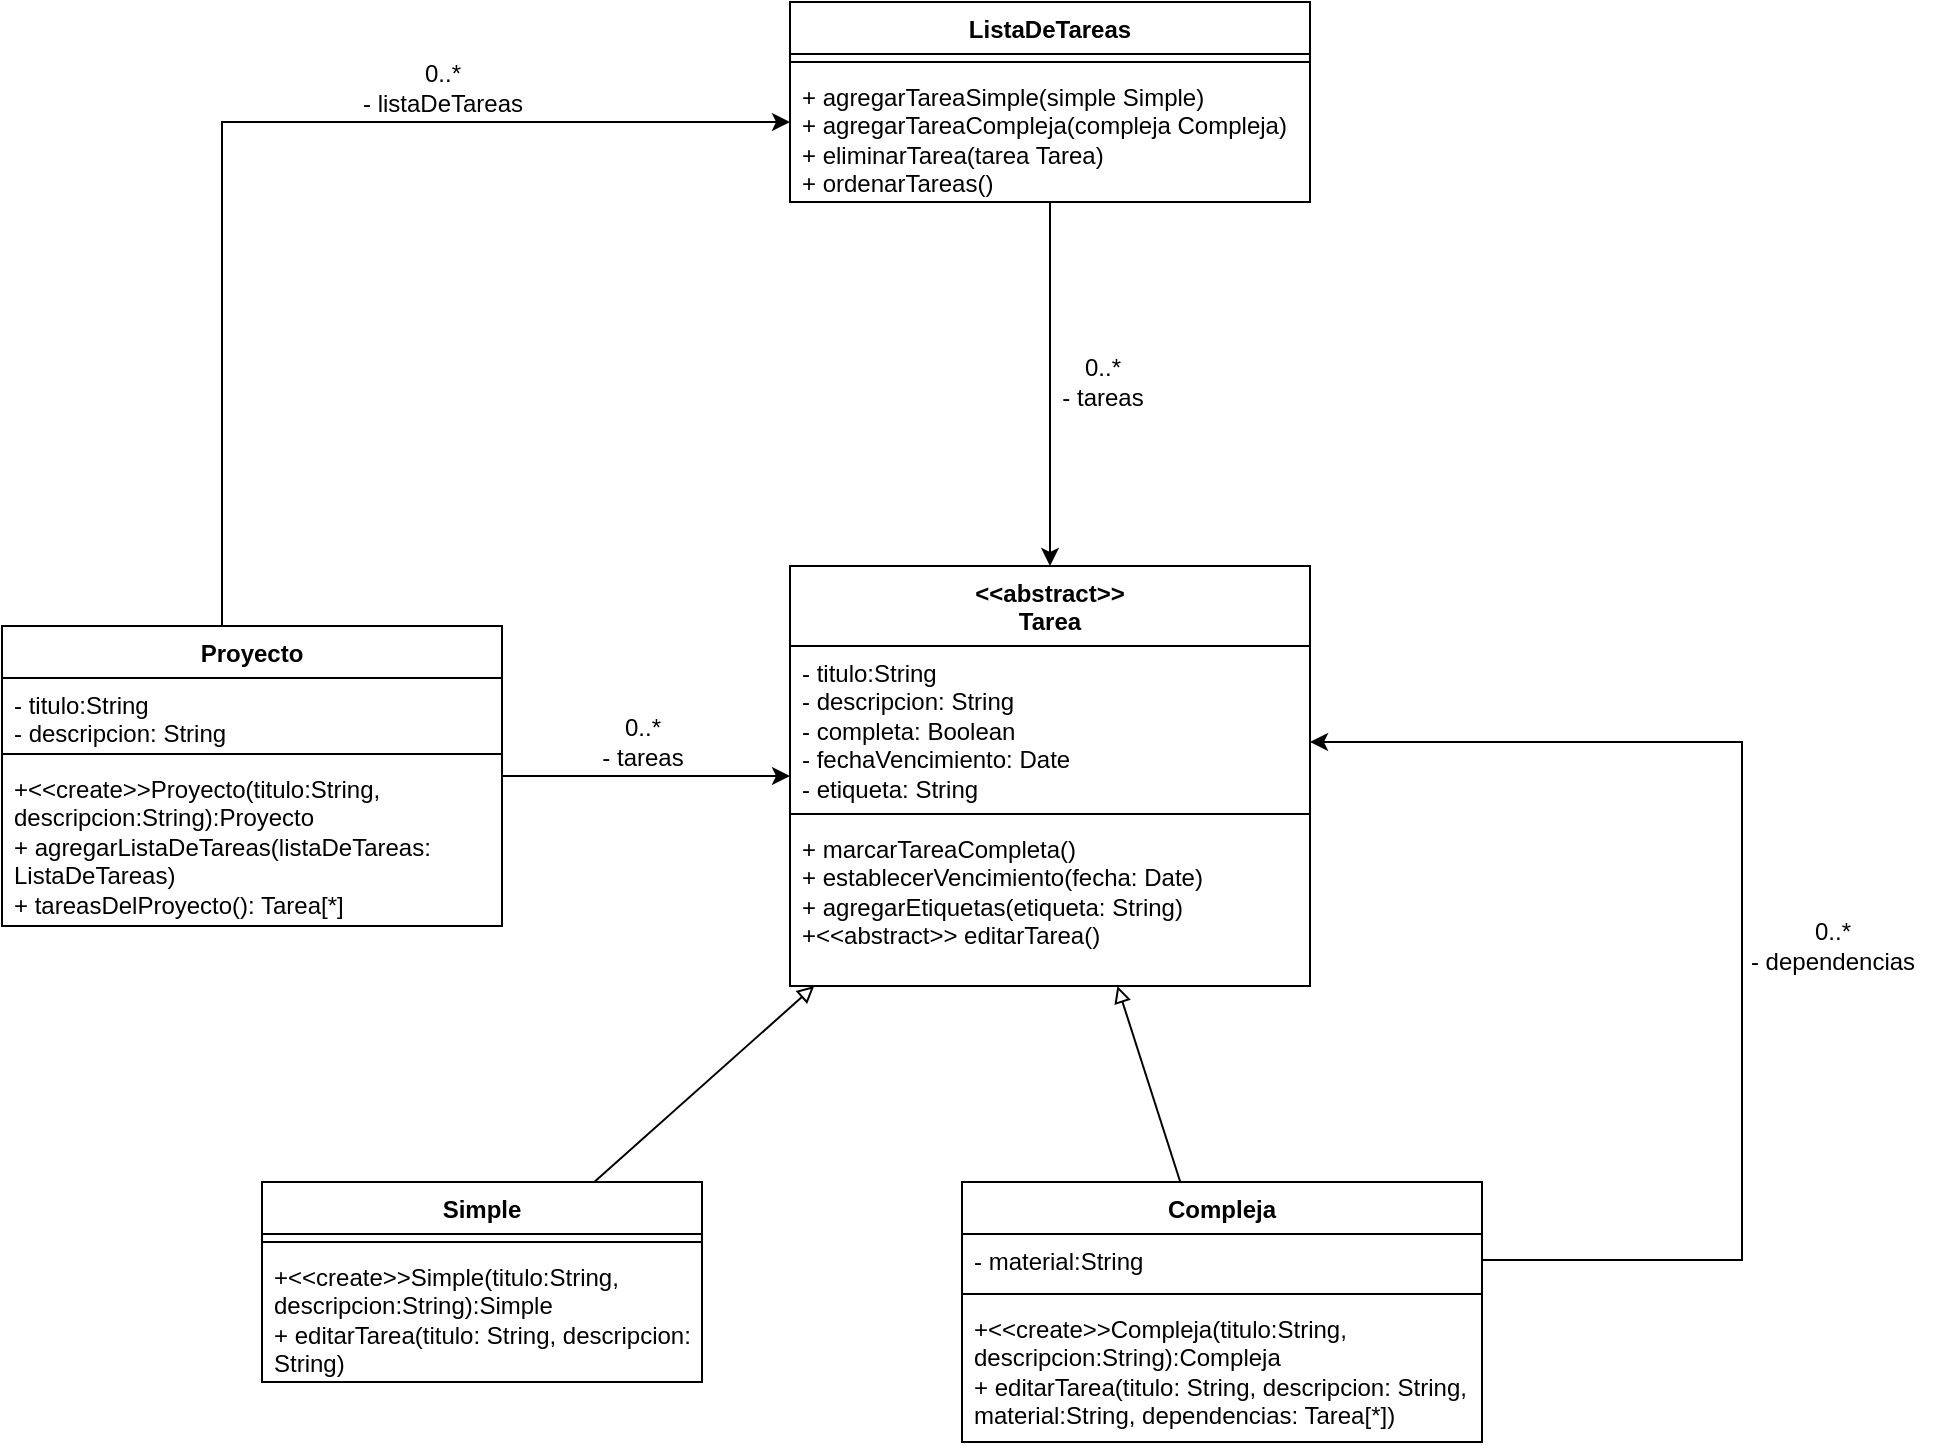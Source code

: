 <mxfile version="21.2.8" type="device">
  <diagram name="Página-1" id="l9eJF9iHAFBSrsCi96B-">
    <mxGraphModel dx="1621" dy="1680" grid="1" gridSize="10" guides="1" tooltips="1" connect="1" arrows="1" fold="1" page="1" pageScale="1" pageWidth="827" pageHeight="1169" math="0" shadow="0">
      <root>
        <mxCell id="0" />
        <mxCell id="1" parent="0" />
        <mxCell id="Ee1KypOcmhObWXmOv32B-1" value="&amp;lt;&amp;lt;abstract&amp;gt;&amp;gt;&lt;br&gt;Tarea" style="swimlane;fontStyle=1;align=center;verticalAlign=top;childLayout=stackLayout;horizontal=1;startSize=40;horizontalStack=0;resizeParent=1;resizeParentMax=0;resizeLast=0;collapsible=1;marginBottom=0;whiteSpace=wrap;html=1;" vertex="1" parent="1">
          <mxGeometry x="284" y="92" width="260" height="210" as="geometry" />
        </mxCell>
        <mxCell id="Ee1KypOcmhObWXmOv32B-2" value="- titulo:String&lt;br&gt;- descripcion: String&lt;br&gt;- completa: Boolean&lt;br&gt;- fechaVencimiento: Date&lt;br&gt;- etiqueta: String" style="text;strokeColor=none;fillColor=none;align=left;verticalAlign=top;spacingLeft=4;spacingRight=4;overflow=hidden;rotatable=0;points=[[0,0.5],[1,0.5]];portConstraint=eastwest;whiteSpace=wrap;html=1;" vertex="1" parent="Ee1KypOcmhObWXmOv32B-1">
          <mxGeometry y="40" width="260" height="80" as="geometry" />
        </mxCell>
        <mxCell id="Ee1KypOcmhObWXmOv32B-3" value="" style="line;strokeWidth=1;fillColor=none;align=left;verticalAlign=middle;spacingTop=-1;spacingLeft=3;spacingRight=3;rotatable=0;labelPosition=right;points=[];portConstraint=eastwest;strokeColor=inherit;" vertex="1" parent="Ee1KypOcmhObWXmOv32B-1">
          <mxGeometry y="120" width="260" height="8" as="geometry" />
        </mxCell>
        <mxCell id="Ee1KypOcmhObWXmOv32B-4" value="+ marcarTareaCompleta()&lt;br&gt;+ establecerVencimiento(fecha: Date)&lt;br&gt;+ agregarEtiquetas(etiqueta: String)&lt;br&gt;+&amp;lt;&amp;lt;abstract&amp;gt;&amp;gt; editarTarea()" style="text;strokeColor=none;fillColor=none;align=left;verticalAlign=top;spacingLeft=4;spacingRight=4;overflow=hidden;rotatable=0;points=[[0,0.5],[1,0.5]];portConstraint=eastwest;whiteSpace=wrap;html=1;" vertex="1" parent="Ee1KypOcmhObWXmOv32B-1">
          <mxGeometry y="128" width="260" height="82" as="geometry" />
        </mxCell>
        <mxCell id="Ee1KypOcmhObWXmOv32B-19" style="rounded=0;orthogonalLoop=1;jettySize=auto;html=1;endArrow=block;endFill=0;" edge="1" parent="1" source="Ee1KypOcmhObWXmOv32B-5" target="Ee1KypOcmhObWXmOv32B-1">
          <mxGeometry relative="1" as="geometry" />
        </mxCell>
        <mxCell id="Ee1KypOcmhObWXmOv32B-5" value="Simple" style="swimlane;fontStyle=1;align=center;verticalAlign=top;childLayout=stackLayout;horizontal=1;startSize=26;horizontalStack=0;resizeParent=1;resizeParentMax=0;resizeLast=0;collapsible=1;marginBottom=0;whiteSpace=wrap;html=1;" vertex="1" parent="1">
          <mxGeometry x="20" y="400" width="220" height="100" as="geometry" />
        </mxCell>
        <mxCell id="Ee1KypOcmhObWXmOv32B-7" value="" style="line;strokeWidth=1;fillColor=none;align=left;verticalAlign=middle;spacingTop=-1;spacingLeft=3;spacingRight=3;rotatable=0;labelPosition=right;points=[];portConstraint=eastwest;strokeColor=inherit;" vertex="1" parent="Ee1KypOcmhObWXmOv32B-5">
          <mxGeometry y="26" width="220" height="8" as="geometry" />
        </mxCell>
        <mxCell id="Ee1KypOcmhObWXmOv32B-8" value="+&amp;lt;&amp;lt;create&amp;gt;&amp;gt;Simple(titulo:String, descripcion:String):Simple&lt;br&gt;+ editarTarea(titulo: String, descripcion: String)" style="text;strokeColor=none;fillColor=none;align=left;verticalAlign=top;spacingLeft=4;spacingRight=4;overflow=hidden;rotatable=0;points=[[0,0.5],[1,0.5]];portConstraint=eastwest;whiteSpace=wrap;html=1;" vertex="1" parent="Ee1KypOcmhObWXmOv32B-5">
          <mxGeometry y="34" width="220" height="66" as="geometry" />
        </mxCell>
        <mxCell id="Ee1KypOcmhObWXmOv32B-20" style="rounded=0;orthogonalLoop=1;jettySize=auto;html=1;endArrow=block;endFill=0;" edge="1" parent="1" source="Ee1KypOcmhObWXmOv32B-9" target="Ee1KypOcmhObWXmOv32B-1">
          <mxGeometry relative="1" as="geometry" />
        </mxCell>
        <mxCell id="Ee1KypOcmhObWXmOv32B-9" value="Compleja" style="swimlane;fontStyle=1;align=center;verticalAlign=top;childLayout=stackLayout;horizontal=1;startSize=26;horizontalStack=0;resizeParent=1;resizeParentMax=0;resizeLast=0;collapsible=1;marginBottom=0;whiteSpace=wrap;html=1;" vertex="1" parent="1">
          <mxGeometry x="370" y="400" width="260" height="130" as="geometry" />
        </mxCell>
        <mxCell id="Ee1KypOcmhObWXmOv32B-10" value="- material:String&lt;br&gt;" style="text;strokeColor=none;fillColor=none;align=left;verticalAlign=top;spacingLeft=4;spacingRight=4;overflow=hidden;rotatable=0;points=[[0,0.5],[1,0.5]];portConstraint=eastwest;whiteSpace=wrap;html=1;" vertex="1" parent="Ee1KypOcmhObWXmOv32B-9">
          <mxGeometry y="26" width="260" height="26" as="geometry" />
        </mxCell>
        <mxCell id="Ee1KypOcmhObWXmOv32B-11" value="" style="line;strokeWidth=1;fillColor=none;align=left;verticalAlign=middle;spacingTop=-1;spacingLeft=3;spacingRight=3;rotatable=0;labelPosition=right;points=[];portConstraint=eastwest;strokeColor=inherit;" vertex="1" parent="Ee1KypOcmhObWXmOv32B-9">
          <mxGeometry y="52" width="260" height="8" as="geometry" />
        </mxCell>
        <mxCell id="Ee1KypOcmhObWXmOv32B-12" value="+&amp;lt;&amp;lt;create&amp;gt;&amp;gt;Compleja(titulo:String, descripcion:String):Compleja&lt;br&gt;+ editarTarea(titulo: String, descripcion: String, material:String, dependencias: Tarea[*])" style="text;strokeColor=none;fillColor=none;align=left;verticalAlign=top;spacingLeft=4;spacingRight=4;overflow=hidden;rotatable=0;points=[[0,0.5],[1,0.5]];portConstraint=eastwest;whiteSpace=wrap;html=1;" vertex="1" parent="Ee1KypOcmhObWXmOv32B-9">
          <mxGeometry y="60" width="260" height="70" as="geometry" />
        </mxCell>
        <mxCell id="Ee1KypOcmhObWXmOv32B-17" style="edgeStyle=orthogonalEdgeStyle;rounded=0;orthogonalLoop=1;jettySize=auto;html=1;" edge="1" parent="1" source="Ee1KypOcmhObWXmOv32B-13" target="Ee1KypOcmhObWXmOv32B-1">
          <mxGeometry relative="1" as="geometry" />
        </mxCell>
        <mxCell id="Ee1KypOcmhObWXmOv32B-13" value="ListaDeTareas" style="swimlane;fontStyle=1;align=center;verticalAlign=top;childLayout=stackLayout;horizontal=1;startSize=26;horizontalStack=0;resizeParent=1;resizeParentMax=0;resizeLast=0;collapsible=1;marginBottom=0;whiteSpace=wrap;html=1;" vertex="1" parent="1">
          <mxGeometry x="284" y="-190" width="260" height="100" as="geometry" />
        </mxCell>
        <mxCell id="Ee1KypOcmhObWXmOv32B-15" value="" style="line;strokeWidth=1;fillColor=none;align=left;verticalAlign=middle;spacingTop=-1;spacingLeft=3;spacingRight=3;rotatable=0;labelPosition=right;points=[];portConstraint=eastwest;strokeColor=inherit;" vertex="1" parent="Ee1KypOcmhObWXmOv32B-13">
          <mxGeometry y="26" width="260" height="8" as="geometry" />
        </mxCell>
        <mxCell id="Ee1KypOcmhObWXmOv32B-16" value="+ agregarTareaSimple(simple Simple)&lt;br&gt;+ agregarTareaCompleja(compleja Compleja)&lt;br&gt;+ eliminarTarea(tarea Tarea)&lt;br&gt;+ ordenarTareas()" style="text;strokeColor=none;fillColor=none;align=left;verticalAlign=top;spacingLeft=4;spacingRight=4;overflow=hidden;rotatable=0;points=[[0,0.5],[1,0.5]];portConstraint=eastwest;whiteSpace=wrap;html=1;" vertex="1" parent="Ee1KypOcmhObWXmOv32B-13">
          <mxGeometry y="34" width="260" height="66" as="geometry" />
        </mxCell>
        <mxCell id="Ee1KypOcmhObWXmOv32B-18" value="0..*&lt;br&gt;- tareas" style="text;html=1;align=center;verticalAlign=middle;resizable=0;points=[];autosize=1;strokeColor=none;fillColor=none;" vertex="1" parent="1">
          <mxGeometry x="410" y="-20" width="60" height="40" as="geometry" />
        </mxCell>
        <mxCell id="Ee1KypOcmhObWXmOv32B-25" style="edgeStyle=orthogonalEdgeStyle;rounded=0;orthogonalLoop=1;jettySize=auto;html=1;" edge="1" parent="1" source="Ee1KypOcmhObWXmOv32B-21" target="Ee1KypOcmhObWXmOv32B-1">
          <mxGeometry relative="1" as="geometry" />
        </mxCell>
        <mxCell id="Ee1KypOcmhObWXmOv32B-32" style="edgeStyle=orthogonalEdgeStyle;rounded=0;orthogonalLoop=1;jettySize=auto;html=1;" edge="1" parent="1" source="Ee1KypOcmhObWXmOv32B-21" target="Ee1KypOcmhObWXmOv32B-13">
          <mxGeometry relative="1" as="geometry">
            <Array as="points">
              <mxPoint y="-130" />
            </Array>
          </mxGeometry>
        </mxCell>
        <mxCell id="Ee1KypOcmhObWXmOv32B-21" value="Proyecto" style="swimlane;fontStyle=1;align=center;verticalAlign=top;childLayout=stackLayout;horizontal=1;startSize=26;horizontalStack=0;resizeParent=1;resizeParentMax=0;resizeLast=0;collapsible=1;marginBottom=0;whiteSpace=wrap;html=1;" vertex="1" parent="1">
          <mxGeometry x="-110" y="122" width="250" height="150" as="geometry" />
        </mxCell>
        <mxCell id="Ee1KypOcmhObWXmOv32B-22" value="- titulo:String&lt;br&gt;- descripcion: String" style="text;strokeColor=none;fillColor=none;align=left;verticalAlign=top;spacingLeft=4;spacingRight=4;overflow=hidden;rotatable=0;points=[[0,0.5],[1,0.5]];portConstraint=eastwest;whiteSpace=wrap;html=1;" vertex="1" parent="Ee1KypOcmhObWXmOv32B-21">
          <mxGeometry y="26" width="250" height="34" as="geometry" />
        </mxCell>
        <mxCell id="Ee1KypOcmhObWXmOv32B-23" value="" style="line;strokeWidth=1;fillColor=none;align=left;verticalAlign=middle;spacingTop=-1;spacingLeft=3;spacingRight=3;rotatable=0;labelPosition=right;points=[];portConstraint=eastwest;strokeColor=inherit;" vertex="1" parent="Ee1KypOcmhObWXmOv32B-21">
          <mxGeometry y="60" width="250" height="8" as="geometry" />
        </mxCell>
        <mxCell id="Ee1KypOcmhObWXmOv32B-24" value="+&amp;lt;&amp;lt;create&amp;gt;&amp;gt;Proyecto(titulo:String, descripcion:String):Proyecto&lt;br&gt;+ agregarListaDeTareas(listaDeTareas: ListaDeTareas)&lt;br&gt;+ tareasDelProyecto(): Tarea[*]" style="text;strokeColor=none;fillColor=none;align=left;verticalAlign=top;spacingLeft=4;spacingRight=4;overflow=hidden;rotatable=0;points=[[0,0.5],[1,0.5]];portConstraint=eastwest;whiteSpace=wrap;html=1;" vertex="1" parent="Ee1KypOcmhObWXmOv32B-21">
          <mxGeometry y="68" width="250" height="82" as="geometry" />
        </mxCell>
        <mxCell id="Ee1KypOcmhObWXmOv32B-26" value="0..*&lt;br&gt;- tareas" style="text;html=1;align=center;verticalAlign=middle;resizable=0;points=[];autosize=1;strokeColor=none;fillColor=none;" vertex="1" parent="1">
          <mxGeometry x="180" y="160" width="60" height="40" as="geometry" />
        </mxCell>
        <mxCell id="Ee1KypOcmhObWXmOv32B-30" style="edgeStyle=orthogonalEdgeStyle;rounded=0;orthogonalLoop=1;jettySize=auto;html=1;" edge="1" parent="1" source="Ee1KypOcmhObWXmOv32B-10" target="Ee1KypOcmhObWXmOv32B-1">
          <mxGeometry relative="1" as="geometry">
            <Array as="points">
              <mxPoint x="760" y="439" />
              <mxPoint x="760" y="180" />
            </Array>
          </mxGeometry>
        </mxCell>
        <mxCell id="Ee1KypOcmhObWXmOv32B-31" value="0..*&lt;br&gt;- dependencias" style="text;html=1;align=center;verticalAlign=middle;resizable=0;points=[];autosize=1;strokeColor=none;fillColor=none;" vertex="1" parent="1">
          <mxGeometry x="750" y="262" width="110" height="40" as="geometry" />
        </mxCell>
        <mxCell id="Ee1KypOcmhObWXmOv32B-33" value="0..*&lt;br&gt;- listaDeTareas" style="text;html=1;align=center;verticalAlign=middle;resizable=0;points=[];autosize=1;strokeColor=none;fillColor=none;" vertex="1" parent="1">
          <mxGeometry x="60" y="-167" width="100" height="40" as="geometry" />
        </mxCell>
      </root>
    </mxGraphModel>
  </diagram>
</mxfile>
